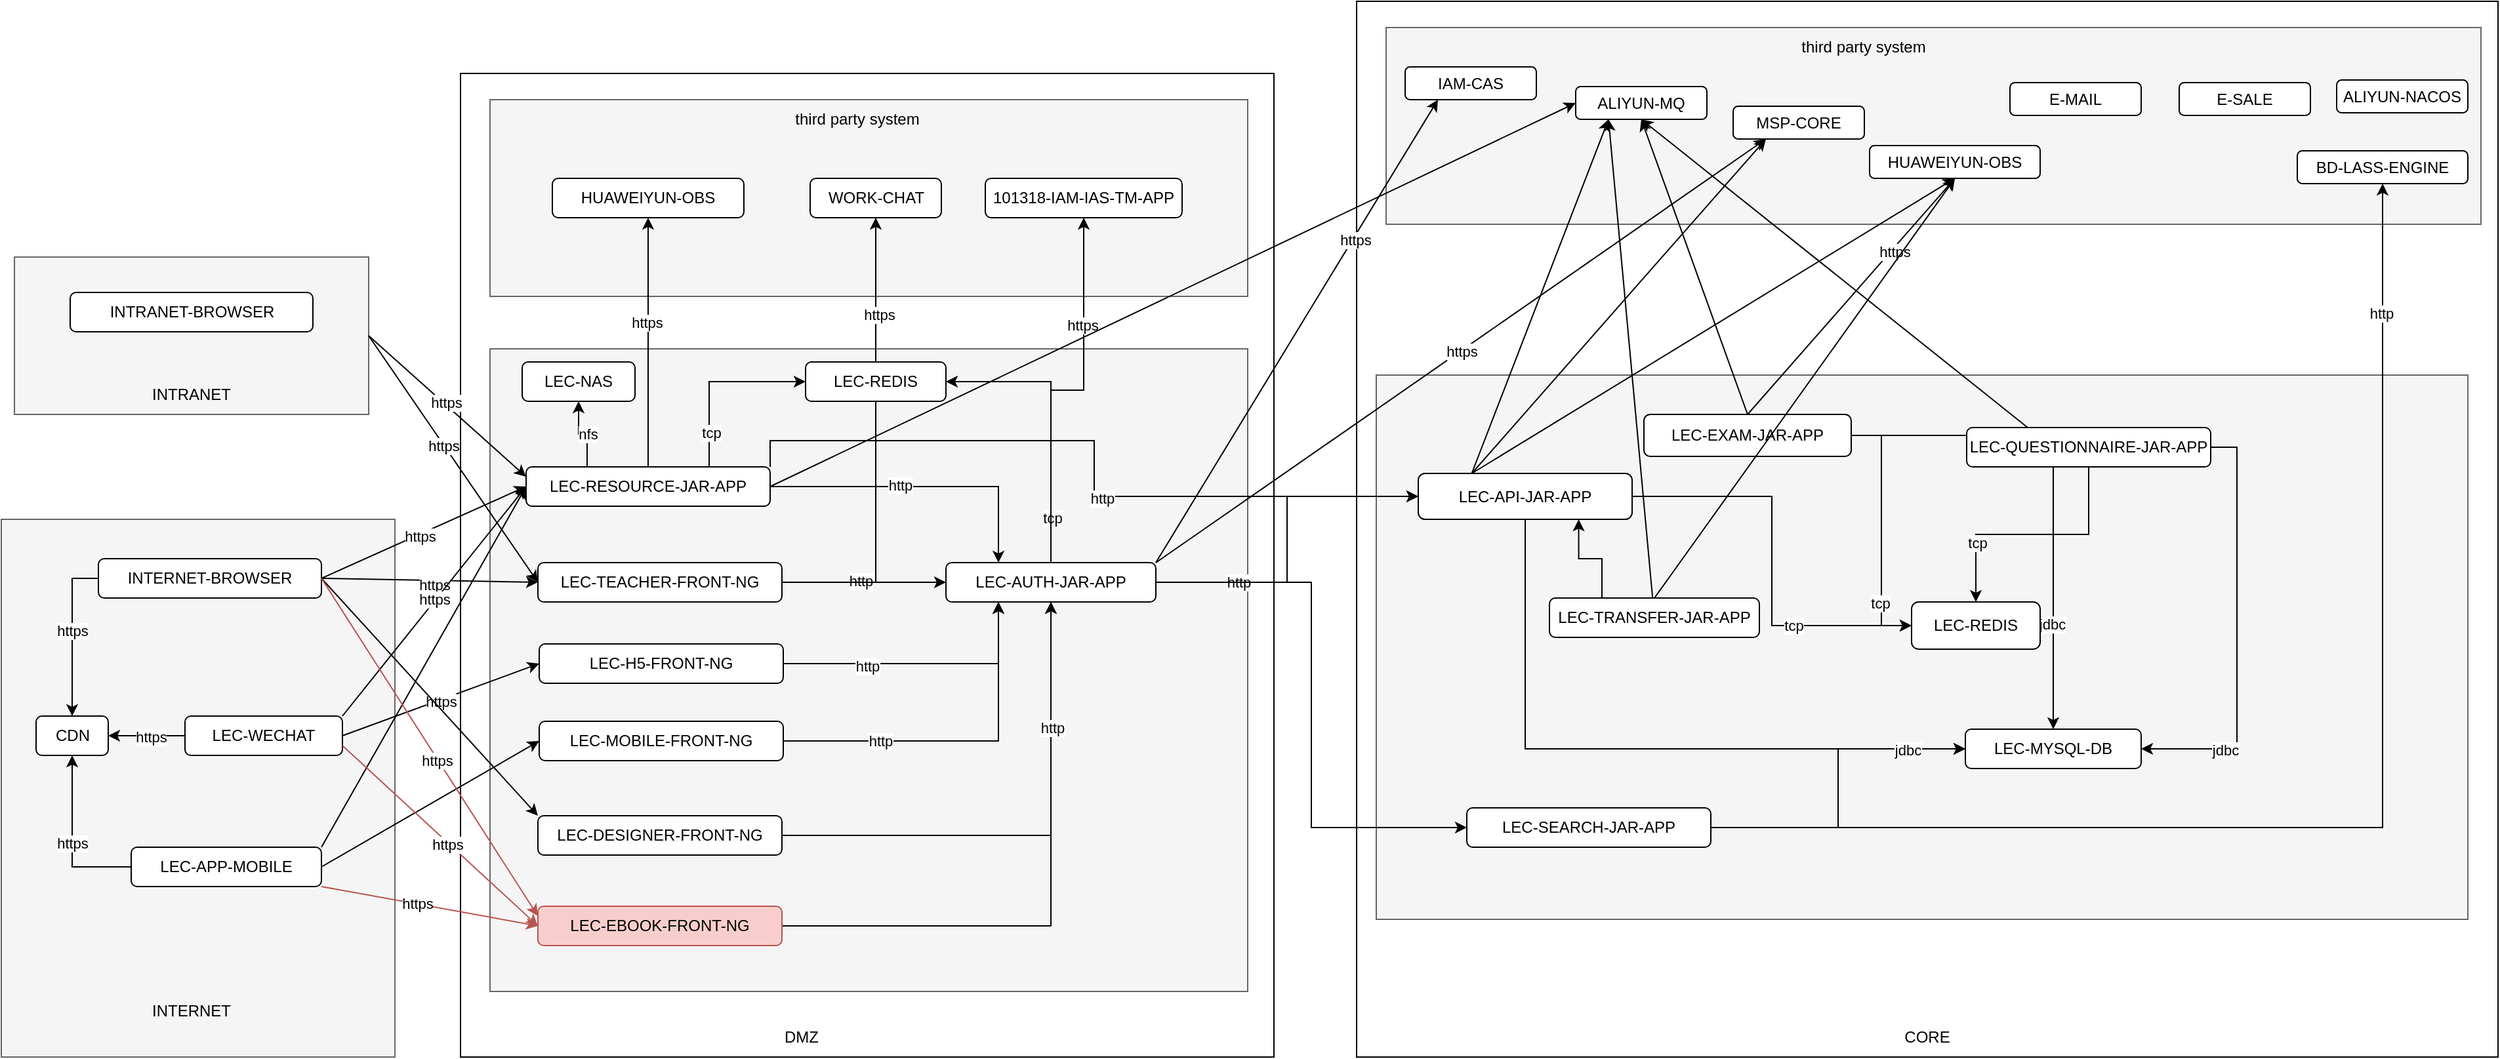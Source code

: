<mxfile version="24.4.9" type="github">
  <diagram id="prtHgNgQTEPvFCAcTncT" name="智学365云架构图">
    <mxGraphModel dx="2021" dy="1861" grid="0" gridSize="10" guides="1" tooltips="1" connect="1" arrows="1" fold="1" page="1" pageScale="1" pageWidth="827" pageHeight="1169" math="0" shadow="0">
      <root>
        <mxCell id="0" />
        <mxCell id="1" parent="0" />
        <mxCell id="grso16V_VAuLWdVkUhK_-35" value="" style="rounded=0;whiteSpace=wrap;html=1;" vertex="1" parent="1">
          <mxGeometry x="923" y="-165" width="870" height="805" as="geometry" />
        </mxCell>
        <mxCell id="grso16V_VAuLWdVkUhK_-8" value="" style="rounded=0;whiteSpace=wrap;html=1;fillColor=#f5f5f5;fontColor=#333333;strokeColor=#666666;" vertex="1" parent="1">
          <mxGeometry x="-100" y="30" width="270" height="120" as="geometry" />
        </mxCell>
        <mxCell id="grso16V_VAuLWdVkUhK_-11" value="" style="rounded=0;whiteSpace=wrap;html=1;fillColor=#f5f5f5;fontColor=#333333;strokeColor=#666666;" vertex="1" parent="1">
          <mxGeometry x="-110" y="230" width="300" height="410" as="geometry" />
        </mxCell>
        <mxCell id="grso16V_VAuLWdVkUhK_-23" value="" style="rounded=0;whiteSpace=wrap;html=1;" vertex="1" parent="1">
          <mxGeometry x="240" y="-110" width="620" height="750" as="geometry" />
        </mxCell>
        <mxCell id="grso16V_VAuLWdVkUhK_-9" value="INTRANET" style="text;html=1;align=center;verticalAlign=middle;whiteSpace=wrap;rounded=0;" vertex="1" parent="1">
          <mxGeometry x="5" y="120" width="60" height="30" as="geometry" />
        </mxCell>
        <mxCell id="grso16V_VAuLWdVkUhK_-12" value="&lt;span style=&quot;text-align: left;&quot;&gt;INTRANET-BROWSER&lt;/span&gt;" style="rounded=1;whiteSpace=wrap;html=1;" vertex="1" parent="1">
          <mxGeometry x="-57.5" y="57" width="185" height="30" as="geometry" />
        </mxCell>
        <mxCell id="grso16V_VAuLWdVkUhK_-19" value="" style="edgeStyle=orthogonalEdgeStyle;rounded=0;orthogonalLoop=1;jettySize=auto;html=1;exitX=0;exitY=0.5;exitDx=0;exitDy=0;" edge="1" parent="1" source="grso16V_VAuLWdVkUhK_-14" target="grso16V_VAuLWdVkUhK_-15">
          <mxGeometry relative="1" as="geometry" />
        </mxCell>
        <mxCell id="grso16V_VAuLWdVkUhK_-21" value="https" style="edgeLabel;html=1;align=center;verticalAlign=middle;resizable=0;points=[];" vertex="1" connectable="0" parent="grso16V_VAuLWdVkUhK_-19">
          <mxGeometry x="-0.05" relative="1" as="geometry">
            <mxPoint as="offset" />
          </mxGeometry>
        </mxCell>
        <mxCell id="grso16V_VAuLWdVkUhK_-14" value="&lt;span style=&quot;text-align: left;&quot;&gt;INTERNET-BROWSER&lt;/span&gt;" style="rounded=1;whiteSpace=wrap;html=1;" vertex="1" parent="1">
          <mxGeometry x="-36" y="260" width="170" height="30" as="geometry" />
        </mxCell>
        <mxCell id="grso16V_VAuLWdVkUhK_-15" value="&lt;div style=&quot;text-align: left;&quot;&gt;&lt;span style=&quot;background-color: initial;&quot;&gt;CDN&lt;/span&gt;&lt;/div&gt;" style="rounded=1;whiteSpace=wrap;html=1;" vertex="1" parent="1">
          <mxGeometry x="-83.5" y="380" width="55" height="30" as="geometry" />
        </mxCell>
        <mxCell id="grso16V_VAuLWdVkUhK_-20" value="" style="edgeStyle=orthogonalEdgeStyle;rounded=0;orthogonalLoop=1;jettySize=auto;html=1;" edge="1" parent="1" source="grso16V_VAuLWdVkUhK_-16" target="grso16V_VAuLWdVkUhK_-15">
          <mxGeometry relative="1" as="geometry" />
        </mxCell>
        <mxCell id="grso16V_VAuLWdVkUhK_-22" value="https" style="edgeLabel;html=1;align=center;verticalAlign=middle;resizable=0;points=[];" vertex="1" connectable="0" parent="grso16V_VAuLWdVkUhK_-20">
          <mxGeometry x="-0.025" relative="1" as="geometry">
            <mxPoint as="offset" />
          </mxGeometry>
        </mxCell>
        <mxCell id="grso16V_VAuLWdVkUhK_-16" value="&lt;div style=&quot;text-align: left;&quot;&gt;&lt;span style=&quot;background-color: initial;&quot;&gt;LEC-APP-MOBILE&lt;/span&gt;&lt;/div&gt;" style="rounded=1;whiteSpace=wrap;html=1;" vertex="1" parent="1">
          <mxGeometry x="-11" y="480" width="145" height="30" as="geometry" />
        </mxCell>
        <mxCell id="grso16V_VAuLWdVkUhK_-17" value="INTERNET" style="text;html=1;align=center;verticalAlign=middle;whiteSpace=wrap;rounded=0;" vertex="1" parent="1">
          <mxGeometry y="590" width="70" height="30" as="geometry" />
        </mxCell>
        <mxCell id="grso16V_VAuLWdVkUhK_-26" value="" style="rounded=0;whiteSpace=wrap;html=1;fillColor=#f5f5f5;fontColor=#333333;strokeColor=#666666;" vertex="1" parent="1">
          <mxGeometry x="262.5" y="100" width="577.5" height="490" as="geometry" />
        </mxCell>
        <mxCell id="grso16V_VAuLWdVkUhK_-25" value="" style="rounded=0;whiteSpace=wrap;html=1;fillColor=#f5f5f5;fontColor=#333333;strokeColor=#666666;" vertex="1" parent="1">
          <mxGeometry x="262.5" y="-90" width="577.5" height="150" as="geometry" />
        </mxCell>
        <mxCell id="grso16V_VAuLWdVkUhK_-82" value="" style="edgeStyle=orthogonalEdgeStyle;rounded=0;orthogonalLoop=1;jettySize=auto;html=1;entryX=0;entryY=0.5;entryDx=0;entryDy=0;" edge="1" parent="1" source="grso16V_VAuLWdVkUhK_-27" target="grso16V_VAuLWdVkUhK_-29">
          <mxGeometry relative="1" as="geometry" />
        </mxCell>
        <mxCell id="grso16V_VAuLWdVkUhK_-83" value="http" style="edgeLabel;html=1;align=center;verticalAlign=middle;resizable=0;points=[];" vertex="1" connectable="0" parent="grso16V_VAuLWdVkUhK_-82">
          <mxGeometry x="-0.05" y="1" relative="1" as="geometry">
            <mxPoint as="offset" />
          </mxGeometry>
        </mxCell>
        <mxCell id="grso16V_VAuLWdVkUhK_-129" style="edgeStyle=orthogonalEdgeStyle;rounded=0;orthogonalLoop=1;jettySize=auto;html=1;entryX=0.5;entryY=1;entryDx=0;entryDy=0;" edge="1" parent="1" source="grso16V_VAuLWdVkUhK_-27" target="grso16V_VAuLWdVkUhK_-128">
          <mxGeometry relative="1" as="geometry" />
        </mxCell>
        <mxCell id="grso16V_VAuLWdVkUhK_-131" value="https" style="edgeLabel;html=1;align=center;verticalAlign=middle;resizable=0;points=[];" vertex="1" connectable="0" parent="grso16V_VAuLWdVkUhK_-129">
          <mxGeometry x="0.582" y="-1" relative="1" as="geometry">
            <mxPoint x="1" y="1" as="offset" />
          </mxGeometry>
        </mxCell>
        <mxCell id="grso16V_VAuLWdVkUhK_-27" value="LEC-TEACHER-FRONT-NG" style="rounded=1;whiteSpace=wrap;html=1;" vertex="1" parent="1">
          <mxGeometry x="299" y="263" width="186" height="30" as="geometry" />
        </mxCell>
        <mxCell id="grso16V_VAuLWdVkUhK_-86" value="" style="edgeStyle=orthogonalEdgeStyle;rounded=0;orthogonalLoop=1;jettySize=auto;html=1;entryX=0.25;entryY=0;entryDx=0;entryDy=0;" edge="1" parent="1" source="grso16V_VAuLWdVkUhK_-28" target="grso16V_VAuLWdVkUhK_-29">
          <mxGeometry relative="1" as="geometry" />
        </mxCell>
        <mxCell id="grso16V_VAuLWdVkUhK_-88" value="http" style="edgeLabel;html=1;align=center;verticalAlign=middle;resizable=0;points=[];" vertex="1" connectable="0" parent="grso16V_VAuLWdVkUhK_-86">
          <mxGeometry x="-0.15" y="1" relative="1" as="geometry">
            <mxPoint as="offset" />
          </mxGeometry>
        </mxCell>
        <mxCell id="grso16V_VAuLWdVkUhK_-103" style="edgeStyle=orthogonalEdgeStyle;rounded=0;orthogonalLoop=1;jettySize=auto;html=1;entryX=0.5;entryY=1;entryDx=0;entryDy=0;exitX=0.25;exitY=0;exitDx=0;exitDy=0;" edge="1" parent="1" source="grso16V_VAuLWdVkUhK_-28" target="grso16V_VAuLWdVkUhK_-31">
          <mxGeometry relative="1" as="geometry" />
        </mxCell>
        <mxCell id="grso16V_VAuLWdVkUhK_-111" value="nfs" style="edgeLabel;html=1;align=center;verticalAlign=middle;resizable=0;points=[];" vertex="1" connectable="0" parent="grso16V_VAuLWdVkUhK_-103">
          <mxGeometry x="-0.089" relative="1" as="geometry">
            <mxPoint x="1" as="offset" />
          </mxGeometry>
        </mxCell>
        <mxCell id="grso16V_VAuLWdVkUhK_-104" style="edgeStyle=orthogonalEdgeStyle;rounded=0;orthogonalLoop=1;jettySize=auto;html=1;entryX=0;entryY=0.5;entryDx=0;entryDy=0;exitX=0.75;exitY=0;exitDx=0;exitDy=0;" edge="1" parent="1" source="grso16V_VAuLWdVkUhK_-28" target="grso16V_VAuLWdVkUhK_-32">
          <mxGeometry relative="1" as="geometry" />
        </mxCell>
        <mxCell id="grso16V_VAuLWdVkUhK_-113" value="tcp" style="edgeLabel;html=1;align=center;verticalAlign=middle;resizable=0;points=[];" vertex="1" connectable="0" parent="grso16V_VAuLWdVkUhK_-104">
          <mxGeometry x="-0.625" relative="1" as="geometry">
            <mxPoint x="1" as="offset" />
          </mxGeometry>
        </mxCell>
        <mxCell id="grso16V_VAuLWdVkUhK_-108" style="edgeStyle=orthogonalEdgeStyle;rounded=0;orthogonalLoop=1;jettySize=auto;html=1;" edge="1" parent="1" source="grso16V_VAuLWdVkUhK_-28" target="grso16V_VAuLWdVkUhK_-96">
          <mxGeometry relative="1" as="geometry" />
        </mxCell>
        <mxCell id="grso16V_VAuLWdVkUhK_-112" value="https" style="edgeLabel;html=1;align=center;verticalAlign=middle;resizable=0;points=[];" vertex="1" connectable="0" parent="grso16V_VAuLWdVkUhK_-108">
          <mxGeometry x="0.158" y="1" relative="1" as="geometry">
            <mxPoint as="offset" />
          </mxGeometry>
        </mxCell>
        <mxCell id="grso16V_VAuLWdVkUhK_-28" value="LEC-RESOURCE-JAR-APP" style="rounded=1;whiteSpace=wrap;html=1;" vertex="1" parent="1">
          <mxGeometry x="290" y="190" width="186" height="30" as="geometry" />
        </mxCell>
        <mxCell id="grso16V_VAuLWdVkUhK_-109" style="edgeStyle=orthogonalEdgeStyle;rounded=0;orthogonalLoop=1;jettySize=auto;html=1;entryX=1;entryY=0.5;entryDx=0;entryDy=0;exitX=0.5;exitY=0;exitDx=0;exitDy=0;" edge="1" parent="1" source="grso16V_VAuLWdVkUhK_-29" target="grso16V_VAuLWdVkUhK_-32">
          <mxGeometry relative="1" as="geometry" />
        </mxCell>
        <mxCell id="grso16V_VAuLWdVkUhK_-110" value="tcp" style="edgeLabel;html=1;align=center;verticalAlign=middle;resizable=0;points=[];" vertex="1" connectable="0" parent="grso16V_VAuLWdVkUhK_-109">
          <mxGeometry x="-0.682" y="-1" relative="1" as="geometry">
            <mxPoint as="offset" />
          </mxGeometry>
        </mxCell>
        <mxCell id="grso16V_VAuLWdVkUhK_-115" style="edgeStyle=orthogonalEdgeStyle;rounded=0;orthogonalLoop=1;jettySize=auto;html=1;entryX=0.5;entryY=1;entryDx=0;entryDy=0;" edge="1" parent="1" source="grso16V_VAuLWdVkUhK_-29" target="grso16V_VAuLWdVkUhK_-33">
          <mxGeometry relative="1" as="geometry" />
        </mxCell>
        <mxCell id="grso16V_VAuLWdVkUhK_-116" value="https" style="edgeLabel;html=1;align=center;verticalAlign=middle;resizable=0;points=[];" vertex="1" connectable="0" parent="grso16V_VAuLWdVkUhK_-115">
          <mxGeometry x="0.434" y="1" relative="1" as="geometry">
            <mxPoint as="offset" />
          </mxGeometry>
        </mxCell>
        <mxCell id="grso16V_VAuLWdVkUhK_-29" value="LEC-AUTH-JAR-APP" style="rounded=1;whiteSpace=wrap;html=1;" vertex="1" parent="1">
          <mxGeometry x="610" y="263" width="160" height="30" as="geometry" />
        </mxCell>
        <mxCell id="grso16V_VAuLWdVkUhK_-85" value="" style="edgeStyle=orthogonalEdgeStyle;rounded=0;orthogonalLoop=1;jettySize=auto;html=1;entryX=0.25;entryY=1;entryDx=0;entryDy=0;" edge="1" parent="1" source="grso16V_VAuLWdVkUhK_-30" target="grso16V_VAuLWdVkUhK_-29">
          <mxGeometry relative="1" as="geometry" />
        </mxCell>
        <mxCell id="grso16V_VAuLWdVkUhK_-89" value="http" style="edgeLabel;html=1;align=center;verticalAlign=middle;resizable=0;points=[];" vertex="1" connectable="0" parent="grso16V_VAuLWdVkUhK_-85">
          <mxGeometry x="-0.455" relative="1" as="geometry">
            <mxPoint as="offset" />
          </mxGeometry>
        </mxCell>
        <mxCell id="grso16V_VAuLWdVkUhK_-30" value="LEC-MOBILE-FRONT-NG" style="rounded=1;whiteSpace=wrap;html=1;" vertex="1" parent="1">
          <mxGeometry x="300" y="384" width="186" height="30" as="geometry" />
        </mxCell>
        <mxCell id="grso16V_VAuLWdVkUhK_-31" value="LEC-NAS" style="rounded=1;whiteSpace=wrap;html=1;" vertex="1" parent="1">
          <mxGeometry x="287" y="110" width="86" height="30" as="geometry" />
        </mxCell>
        <mxCell id="grso16V_VAuLWdVkUhK_-32" value="LEC-&lt;span style=&quot;background-color: initial;&quot;&gt;REDIS&lt;/span&gt;" style="rounded=1;whiteSpace=wrap;html=1;" vertex="1" parent="1">
          <mxGeometry x="503" y="110" width="107" height="30" as="geometry" />
        </mxCell>
        <mxCell id="grso16V_VAuLWdVkUhK_-37" value="" style="rounded=0;whiteSpace=wrap;html=1;fillColor=#f5f5f5;fontColor=#333333;strokeColor=#666666;" vertex="1" parent="1">
          <mxGeometry x="938" y="120" width="832" height="415" as="geometry" />
        </mxCell>
        <mxCell id="grso16V_VAuLWdVkUhK_-36" value="" style="rounded=0;whiteSpace=wrap;html=1;fillColor=#f5f5f5;fontColor=#333333;strokeColor=#666666;" vertex="1" parent="1">
          <mxGeometry x="945.5" y="-145" width="834.5" height="150" as="geometry" />
        </mxCell>
        <mxCell id="grso16V_VAuLWdVkUhK_-33" value="101318-IAM-IAS-TM-APP" style="rounded=1;whiteSpace=wrap;html=1;" vertex="1" parent="1">
          <mxGeometry x="640" y="-30" width="150" height="30" as="geometry" />
        </mxCell>
        <mxCell id="grso16V_VAuLWdVkUhK_-138" value="" style="edgeStyle=orthogonalEdgeStyle;rounded=0;orthogonalLoop=1;jettySize=auto;html=1;entryX=0.5;entryY=0;entryDx=0;entryDy=0;" edge="1" parent="1" source="grso16V_VAuLWdVkUhK_-40" target="grso16V_VAuLWdVkUhK_-41">
          <mxGeometry relative="1" as="geometry" />
        </mxCell>
        <mxCell id="grso16V_VAuLWdVkUhK_-156" value="jdbc" style="edgeLabel;html=1;align=center;verticalAlign=middle;resizable=0;points=[];" vertex="1" connectable="0" parent="grso16V_VAuLWdVkUhK_-138">
          <mxGeometry x="0.572" y="-1" relative="1" as="geometry">
            <mxPoint y="1" as="offset" />
          </mxGeometry>
        </mxCell>
        <mxCell id="grso16V_VAuLWdVkUhK_-146" value="" style="edgeStyle=orthogonalEdgeStyle;rounded=0;orthogonalLoop=1;jettySize=auto;html=1;entryX=0;entryY=0.5;entryDx=0;entryDy=0;" edge="1" parent="1" source="grso16V_VAuLWdVkUhK_-40" target="grso16V_VAuLWdVkUhK_-43">
          <mxGeometry relative="1" as="geometry" />
        </mxCell>
        <mxCell id="grso16V_VAuLWdVkUhK_-160" value="tcp" style="edgeLabel;html=1;align=center;verticalAlign=middle;resizable=0;points=[];" vertex="1" connectable="0" parent="grso16V_VAuLWdVkUhK_-146">
          <mxGeometry x="0.577" y="-1" relative="1" as="geometry">
            <mxPoint as="offset" />
          </mxGeometry>
        </mxCell>
        <mxCell id="grso16V_VAuLWdVkUhK_-40" value="LEC-EXAM-JAR-APP" style="rounded=1;whiteSpace=wrap;html=1;" vertex="1" parent="1">
          <mxGeometry x="1142" y="150" width="158" height="32" as="geometry" />
        </mxCell>
        <mxCell id="grso16V_VAuLWdVkUhK_-41" value="LEC-MYSQL-DB" style="rounded=1;whiteSpace=wrap;html=1;" vertex="1" parent="1">
          <mxGeometry x="1387" y="390" width="134" height="30" as="geometry" />
        </mxCell>
        <mxCell id="grso16V_VAuLWdVkUhK_-43" value="LEC-REDIS" style="rounded=1;whiteSpace=wrap;html=1;" vertex="1" parent="1">
          <mxGeometry x="1346" y="293" width="98" height="36" as="geometry" />
        </mxCell>
        <mxCell id="grso16V_VAuLWdVkUhK_-44" value="ALIYUN-MQ" style="rounded=1;whiteSpace=wrap;html=1;" vertex="1" parent="1">
          <mxGeometry x="1090" y="-100" width="100" height="25" as="geometry" />
        </mxCell>
        <mxCell id="grso16V_VAuLWdVkUhK_-149" style="edgeStyle=orthogonalEdgeStyle;rounded=0;orthogonalLoop=1;jettySize=auto;html=1;entryX=0.5;entryY=0;entryDx=0;entryDy=0;" edge="1" parent="1" source="grso16V_VAuLWdVkUhK_-46" target="grso16V_VAuLWdVkUhK_-43">
          <mxGeometry relative="1" as="geometry" />
        </mxCell>
        <mxCell id="grso16V_VAuLWdVkUhK_-161" value="tcp" style="edgeLabel;html=1;align=center;verticalAlign=middle;resizable=0;points=[];" vertex="1" connectable="0" parent="grso16V_VAuLWdVkUhK_-149">
          <mxGeometry x="0.519" y="1" relative="1" as="geometry">
            <mxPoint as="offset" />
          </mxGeometry>
        </mxCell>
        <mxCell id="grso16V_VAuLWdVkUhK_-46" value="LEC-QUESTIONNAIRE-JAR-APP" style="rounded=1;whiteSpace=wrap;html=1;" vertex="1" parent="1">
          <mxGeometry x="1388" y="160" width="186" height="30" as="geometry" />
        </mxCell>
        <mxCell id="grso16V_VAuLWdVkUhK_-87" value="" style="edgeStyle=orthogonalEdgeStyle;rounded=0;orthogonalLoop=1;jettySize=auto;html=1;entryX=0.5;entryY=1;entryDx=0;entryDy=0;" edge="1" parent="1" source="grso16V_VAuLWdVkUhK_-47" target="grso16V_VAuLWdVkUhK_-29">
          <mxGeometry relative="1" as="geometry" />
        </mxCell>
        <mxCell id="grso16V_VAuLWdVkUhK_-47" value="LEC-DESIGNER-FRONT-NG" style="rounded=1;whiteSpace=wrap;html=1;" vertex="1" parent="1">
          <mxGeometry x="299" y="456" width="186" height="30" as="geometry" />
        </mxCell>
        <mxCell id="grso16V_VAuLWdVkUhK_-94" style="edgeStyle=orthogonalEdgeStyle;rounded=0;orthogonalLoop=1;jettySize=auto;html=1;entryX=0.5;entryY=1;entryDx=0;entryDy=0;" edge="1" parent="1" source="grso16V_VAuLWdVkUhK_-48" target="grso16V_VAuLWdVkUhK_-29">
          <mxGeometry relative="1" as="geometry" />
        </mxCell>
        <mxCell id="grso16V_VAuLWdVkUhK_-117" value="http" style="edgeLabel;html=1;align=center;verticalAlign=middle;resizable=0;points=[];" vertex="1" connectable="0" parent="grso16V_VAuLWdVkUhK_-94">
          <mxGeometry x="0.575" y="-1" relative="1" as="geometry">
            <mxPoint as="offset" />
          </mxGeometry>
        </mxCell>
        <mxCell id="grso16V_VAuLWdVkUhK_-48" value="LEC-EBOOK-FRONT-NG" style="rounded=1;whiteSpace=wrap;html=1;fillColor=#f8cecc;strokeColor=#b85450;" vertex="1" parent="1">
          <mxGeometry x="299" y="525" width="186" height="30" as="geometry" />
        </mxCell>
        <mxCell id="grso16V_VAuLWdVkUhK_-92" style="edgeStyle=orthogonalEdgeStyle;rounded=0;orthogonalLoop=1;jettySize=auto;html=1;entryX=0.25;entryY=1;entryDx=0;entryDy=0;" edge="1" parent="1" source="grso16V_VAuLWdVkUhK_-49" target="grso16V_VAuLWdVkUhK_-29">
          <mxGeometry relative="1" as="geometry">
            <mxPoint x="550" y="270" as="targetPoint" />
          </mxGeometry>
        </mxCell>
        <mxCell id="grso16V_VAuLWdVkUhK_-93" value="http" style="edgeLabel;html=1;align=center;verticalAlign=middle;resizable=0;points=[];" vertex="1" connectable="0" parent="grso16V_VAuLWdVkUhK_-92">
          <mxGeometry x="-0.4" y="-2" relative="1" as="geometry">
            <mxPoint as="offset" />
          </mxGeometry>
        </mxCell>
        <mxCell id="grso16V_VAuLWdVkUhK_-49" value="LEC-H5-FRONT-NG" style="rounded=1;whiteSpace=wrap;html=1;" vertex="1" parent="1">
          <mxGeometry x="300" y="325" width="186" height="30" as="geometry" />
        </mxCell>
        <mxCell id="grso16V_VAuLWdVkUhK_-50" value="IAM-CAS" style="rounded=1;whiteSpace=wrap;html=1;" vertex="1" parent="1">
          <mxGeometry x="960" y="-115" width="100" height="25" as="geometry" />
        </mxCell>
        <mxCell id="grso16V_VAuLWdVkUhK_-52" value="MSP-CORE" style="rounded=1;whiteSpace=wrap;html=1;" vertex="1" parent="1">
          <mxGeometry x="1210" y="-85" width="100" height="25" as="geometry" />
        </mxCell>
        <mxCell id="grso16V_VAuLWdVkUhK_-56" value="" style="edgeStyle=orthogonalEdgeStyle;rounded=0;orthogonalLoop=1;jettySize=auto;html=1;" edge="1" parent="1" source="grso16V_VAuLWdVkUhK_-54" target="grso16V_VAuLWdVkUhK_-15">
          <mxGeometry relative="1" as="geometry" />
        </mxCell>
        <mxCell id="grso16V_VAuLWdVkUhK_-57" value="https" style="edgeLabel;html=1;align=center;verticalAlign=middle;resizable=0;points=[];" vertex="1" connectable="0" parent="grso16V_VAuLWdVkUhK_-56">
          <mxGeometry x="-0.086" y="1" relative="1" as="geometry">
            <mxPoint as="offset" />
          </mxGeometry>
        </mxCell>
        <mxCell id="grso16V_VAuLWdVkUhK_-54" value="&lt;div style=&quot;text-align: left;&quot;&gt;&lt;span style=&quot;background-color: initial;&quot;&gt;LEC-WECHAT&lt;/span&gt;&lt;/div&gt;" style="rounded=1;whiteSpace=wrap;html=1;" vertex="1" parent="1">
          <mxGeometry x="30" y="380" width="120" height="30" as="geometry" />
        </mxCell>
        <mxCell id="grso16V_VAuLWdVkUhK_-58" value="DMZ" style="text;html=1;align=center;verticalAlign=middle;whiteSpace=wrap;rounded=0;" vertex="1" parent="1">
          <mxGeometry x="470" y="610" width="60" height="30" as="geometry" />
        </mxCell>
        <mxCell id="grso16V_VAuLWdVkUhK_-59" value="CORE" style="text;html=1;align=center;verticalAlign=middle;whiteSpace=wrap;rounded=0;" vertex="1" parent="1">
          <mxGeometry x="1328" y="610" width="60" height="30" as="geometry" />
        </mxCell>
        <mxCell id="grso16V_VAuLWdVkUhK_-63" value="" style="endArrow=classic;html=1;rounded=0;exitX=1;exitY=0.5;exitDx=0;exitDy=0;entryX=0;entryY=0.5;entryDx=0;entryDy=0;" edge="1" parent="1" source="grso16V_VAuLWdVkUhK_-14" target="grso16V_VAuLWdVkUhK_-27">
          <mxGeometry width="50" height="50" relative="1" as="geometry">
            <mxPoint x="140" y="270" as="sourcePoint" />
            <mxPoint x="190" y="220" as="targetPoint" />
          </mxGeometry>
        </mxCell>
        <mxCell id="grso16V_VAuLWdVkUhK_-65" value="https" style="edgeLabel;html=1;align=center;verticalAlign=middle;resizable=0;points=[];" vertex="1" connectable="0" parent="grso16V_VAuLWdVkUhK_-63">
          <mxGeometry x="0.028" y="-3" relative="1" as="geometry">
            <mxPoint x="1" as="offset" />
          </mxGeometry>
        </mxCell>
        <mxCell id="grso16V_VAuLWdVkUhK_-66" value="" style="endArrow=classic;html=1;rounded=0;entryX=0;entryY=0.5;entryDx=0;entryDy=0;exitX=1;exitY=0.5;exitDx=0;exitDy=0;" edge="1" parent="1" source="grso16V_VAuLWdVkUhK_-14" target="grso16V_VAuLWdVkUhK_-28">
          <mxGeometry width="50" height="50" relative="1" as="geometry">
            <mxPoint x="130" y="290" as="sourcePoint" />
            <mxPoint x="180" y="240" as="targetPoint" />
          </mxGeometry>
        </mxCell>
        <mxCell id="grso16V_VAuLWdVkUhK_-67" value="https" style="edgeLabel;html=1;align=center;verticalAlign=middle;resizable=0;points=[];" vertex="1" connectable="0" parent="grso16V_VAuLWdVkUhK_-66">
          <mxGeometry x="-0.04" y="-1" relative="1" as="geometry">
            <mxPoint as="offset" />
          </mxGeometry>
        </mxCell>
        <mxCell id="grso16V_VAuLWdVkUhK_-68" value="" style="endArrow=classic;html=1;rounded=0;entryX=0;entryY=0.5;entryDx=0;entryDy=0;exitX=1;exitY=0;exitDx=0;exitDy=0;" edge="1" parent="1" source="grso16V_VAuLWdVkUhK_-16" target="grso16V_VAuLWdVkUhK_-28">
          <mxGeometry width="50" height="50" relative="1" as="geometry">
            <mxPoint x="130" y="490" as="sourcePoint" />
            <mxPoint x="180" y="440" as="targetPoint" />
          </mxGeometry>
        </mxCell>
        <mxCell id="grso16V_VAuLWdVkUhK_-69" value="" style="endArrow=classic;html=1;rounded=0;entryX=0;entryY=0.5;entryDx=0;entryDy=0;exitX=1;exitY=0.5;exitDx=0;exitDy=0;" edge="1" parent="1" source="grso16V_VAuLWdVkUhK_-16" target="grso16V_VAuLWdVkUhK_-30">
          <mxGeometry width="50" height="50" relative="1" as="geometry">
            <mxPoint x="140" y="500" as="sourcePoint" />
            <mxPoint x="190" y="460" as="targetPoint" />
          </mxGeometry>
        </mxCell>
        <mxCell id="grso16V_VAuLWdVkUhK_-70" value="" style="endArrow=classic;html=1;rounded=0;exitX=1;exitY=0;exitDx=0;exitDy=0;entryX=0;entryY=0.5;entryDx=0;entryDy=0;" edge="1" parent="1" source="grso16V_VAuLWdVkUhK_-54" target="grso16V_VAuLWdVkUhK_-28">
          <mxGeometry width="50" height="50" relative="1" as="geometry">
            <mxPoint x="150" y="390" as="sourcePoint" />
            <mxPoint x="280" y="280" as="targetPoint" />
          </mxGeometry>
        </mxCell>
        <mxCell id="grso16V_VAuLWdVkUhK_-77" value="https" style="edgeLabel;html=1;align=center;verticalAlign=middle;resizable=0;points=[];" vertex="1" connectable="0" parent="grso16V_VAuLWdVkUhK_-70">
          <mxGeometry x="0.007" y="1" relative="1" as="geometry">
            <mxPoint as="offset" />
          </mxGeometry>
        </mxCell>
        <mxCell id="grso16V_VAuLWdVkUhK_-71" value="" style="endArrow=classic;html=1;rounded=0;entryX=0;entryY=0.5;entryDx=0;entryDy=0;exitX=1;exitY=0.5;exitDx=0;exitDy=0;" edge="1" parent="1" source="grso16V_VAuLWdVkUhK_-54" target="grso16V_VAuLWdVkUhK_-49">
          <mxGeometry width="50" height="50" relative="1" as="geometry">
            <mxPoint x="140" y="410" as="sourcePoint" />
            <mxPoint x="190" y="360" as="targetPoint" />
          </mxGeometry>
        </mxCell>
        <mxCell id="grso16V_VAuLWdVkUhK_-81" value="https" style="edgeLabel;html=1;align=center;verticalAlign=middle;resizable=0;points=[];" vertex="1" connectable="0" parent="grso16V_VAuLWdVkUhK_-71">
          <mxGeometry x="-0.022" y="-1" relative="1" as="geometry">
            <mxPoint x="1" as="offset" />
          </mxGeometry>
        </mxCell>
        <mxCell id="grso16V_VAuLWdVkUhK_-72" value="" style="endArrow=classic;html=1;rounded=0;entryX=0;entryY=0;entryDx=0;entryDy=0;exitX=1;exitY=0.5;exitDx=0;exitDy=0;" edge="1" parent="1" source="grso16V_VAuLWdVkUhK_-14" target="grso16V_VAuLWdVkUhK_-47">
          <mxGeometry width="50" height="50" relative="1" as="geometry">
            <mxPoint x="100" y="350" as="sourcePoint" />
            <mxPoint x="150" y="300" as="targetPoint" />
          </mxGeometry>
        </mxCell>
        <mxCell id="grso16V_VAuLWdVkUhK_-73" value="" style="endArrow=classic;html=1;rounded=0;exitX=1;exitY=0.5;exitDx=0;exitDy=0;entryX=0;entryY=0.25;entryDx=0;entryDy=0;fillColor=#f8cecc;strokeColor=#b85450;" edge="1" parent="1" source="grso16V_VAuLWdVkUhK_-14" target="grso16V_VAuLWdVkUhK_-48">
          <mxGeometry width="50" height="50" relative="1" as="geometry">
            <mxPoint x="60" y="370" as="sourcePoint" />
            <mxPoint x="310" y="540" as="targetPoint" />
          </mxGeometry>
        </mxCell>
        <mxCell id="grso16V_VAuLWdVkUhK_-78" value="https" style="edgeLabel;html=1;align=center;verticalAlign=middle;resizable=0;points=[];" vertex="1" connectable="0" parent="grso16V_VAuLWdVkUhK_-73">
          <mxGeometry x="0.073" y="-1" relative="1" as="geometry">
            <mxPoint as="offset" />
          </mxGeometry>
        </mxCell>
        <mxCell id="grso16V_VAuLWdVkUhK_-74" value="" style="endArrow=classic;html=1;rounded=0;exitX=1;exitY=0.75;exitDx=0;exitDy=0;entryX=0;entryY=0.5;entryDx=0;entryDy=0;fillColor=#f8cecc;strokeColor=#b85450;" edge="1" parent="1" source="grso16V_VAuLWdVkUhK_-54" target="grso16V_VAuLWdVkUhK_-48">
          <mxGeometry width="50" height="50" relative="1" as="geometry">
            <mxPoint x="240" y="580" as="sourcePoint" />
            <mxPoint x="290" y="530" as="targetPoint" />
          </mxGeometry>
        </mxCell>
        <mxCell id="grso16V_VAuLWdVkUhK_-80" value="https" style="edgeLabel;html=1;align=center;verticalAlign=middle;resizable=0;points=[];" vertex="1" connectable="0" parent="grso16V_VAuLWdVkUhK_-74">
          <mxGeometry x="0.08" y="-1" relative="1" as="geometry">
            <mxPoint as="offset" />
          </mxGeometry>
        </mxCell>
        <mxCell id="grso16V_VAuLWdVkUhK_-75" value="" style="endArrow=classic;html=1;rounded=0;exitX=1;exitY=1;exitDx=0;exitDy=0;entryX=0;entryY=0.5;entryDx=0;entryDy=0;fillColor=#f8cecc;strokeColor=#b85450;" edge="1" parent="1" source="grso16V_VAuLWdVkUhK_-16" target="grso16V_VAuLWdVkUhK_-48">
          <mxGeometry width="50" height="50" relative="1" as="geometry">
            <mxPoint x="240" y="590" as="sourcePoint" />
            <mxPoint x="290" y="540" as="targetPoint" />
          </mxGeometry>
        </mxCell>
        <mxCell id="grso16V_VAuLWdVkUhK_-76" value="https" style="edgeLabel;html=1;align=center;verticalAlign=middle;resizable=0;points=[];" vertex="1" connectable="0" parent="grso16V_VAuLWdVkUhK_-75">
          <mxGeometry x="-0.116" relative="1" as="geometry">
            <mxPoint as="offset" />
          </mxGeometry>
        </mxCell>
        <mxCell id="grso16V_VAuLWdVkUhK_-96" value="HUAWEIYUN-OBS" style="rounded=1;whiteSpace=wrap;html=1;" vertex="1" parent="1">
          <mxGeometry x="310" y="-30" width="146" height="30" as="geometry" />
        </mxCell>
        <mxCell id="grso16V_VAuLWdVkUhK_-98" style="edgeStyle=orthogonalEdgeStyle;rounded=0;orthogonalLoop=1;jettySize=auto;html=1;entryX=0;entryY=0.5;entryDx=0;entryDy=0;" edge="1" parent="1" source="grso16V_VAuLWdVkUhK_-29" target="grso16V_VAuLWdVkUhK_-38">
          <mxGeometry relative="1" as="geometry" />
        </mxCell>
        <mxCell id="grso16V_VAuLWdVkUhK_-101" value="http" style="edgeLabel;html=1;align=center;verticalAlign=middle;resizable=0;points=[];" vertex="1" connectable="0" parent="grso16V_VAuLWdVkUhK_-98">
          <mxGeometry x="-0.531" relative="1" as="geometry">
            <mxPoint as="offset" />
          </mxGeometry>
        </mxCell>
        <mxCell id="grso16V_VAuLWdVkUhK_-99" style="edgeStyle=orthogonalEdgeStyle;rounded=0;orthogonalLoop=1;jettySize=auto;html=1;exitX=1;exitY=0;exitDx=0;exitDy=0;entryX=0;entryY=0.5;entryDx=0;entryDy=0;" edge="1" parent="1" source="grso16V_VAuLWdVkUhK_-28" target="grso16V_VAuLWdVkUhK_-38">
          <mxGeometry relative="1" as="geometry" />
        </mxCell>
        <mxCell id="grso16V_VAuLWdVkUhK_-100" value="http" style="edgeLabel;html=1;align=center;verticalAlign=middle;resizable=0;points=[];" vertex="1" connectable="0" parent="grso16V_VAuLWdVkUhK_-99">
          <mxGeometry x="0.132" y="-1" relative="1" as="geometry">
            <mxPoint as="offset" />
          </mxGeometry>
        </mxCell>
        <mxCell id="grso16V_VAuLWdVkUhK_-137" style="edgeStyle=orthogonalEdgeStyle;rounded=0;orthogonalLoop=1;jettySize=auto;html=1;entryX=0;entryY=0.5;entryDx=0;entryDy=0;exitX=0.5;exitY=1;exitDx=0;exitDy=0;" edge="1" parent="1" source="grso16V_VAuLWdVkUhK_-38" target="grso16V_VAuLWdVkUhK_-41">
          <mxGeometry relative="1" as="geometry" />
        </mxCell>
        <mxCell id="grso16V_VAuLWdVkUhK_-139" style="edgeStyle=orthogonalEdgeStyle;rounded=0;orthogonalLoop=1;jettySize=auto;html=1;entryX=0;entryY=0.5;entryDx=0;entryDy=0;" edge="1" parent="1" source="grso16V_VAuLWdVkUhK_-38" target="grso16V_VAuLWdVkUhK_-43">
          <mxGeometry relative="1" as="geometry" />
        </mxCell>
        <mxCell id="grso16V_VAuLWdVkUhK_-158" value="tcp" style="edgeLabel;html=1;align=center;verticalAlign=middle;resizable=0;points=[];" vertex="1" connectable="0" parent="grso16V_VAuLWdVkUhK_-139">
          <mxGeometry x="0.415" relative="1" as="geometry">
            <mxPoint x="1" as="offset" />
          </mxGeometry>
        </mxCell>
        <mxCell id="grso16V_VAuLWdVkUhK_-38" value="LEC-API-JAR-APP" style="rounded=1;whiteSpace=wrap;html=1;" vertex="1" parent="1">
          <mxGeometry x="970" y="195" width="163" height="35" as="geometry" />
        </mxCell>
        <mxCell id="grso16V_VAuLWdVkUhK_-134" style="edgeStyle=orthogonalEdgeStyle;rounded=0;orthogonalLoop=1;jettySize=auto;html=1;entryX=0;entryY=0.5;entryDx=0;entryDy=0;" edge="1" parent="1" source="grso16V_VAuLWdVkUhK_-39" target="grso16V_VAuLWdVkUhK_-41">
          <mxGeometry relative="1" as="geometry" />
        </mxCell>
        <mxCell id="grso16V_VAuLWdVkUhK_-159" value="jdbc" style="edgeLabel;html=1;align=center;verticalAlign=middle;resizable=0;points=[];" vertex="1" connectable="0" parent="grso16V_VAuLWdVkUhK_-134">
          <mxGeometry x="0.649" y="-1" relative="1" as="geometry">
            <mxPoint as="offset" />
          </mxGeometry>
        </mxCell>
        <mxCell id="grso16V_VAuLWdVkUhK_-163" style="edgeStyle=orthogonalEdgeStyle;rounded=0;orthogonalLoop=1;jettySize=auto;html=1;entryX=0.5;entryY=1;entryDx=0;entryDy=0;" edge="1" parent="1" source="grso16V_VAuLWdVkUhK_-39" target="grso16V_VAuLWdVkUhK_-162">
          <mxGeometry relative="1" as="geometry" />
        </mxCell>
        <mxCell id="grso16V_VAuLWdVkUhK_-164" value="http" style="edgeLabel;html=1;align=center;verticalAlign=middle;resizable=0;points=[];" vertex="1" connectable="0" parent="grso16V_VAuLWdVkUhK_-163">
          <mxGeometry x="0.803" y="1" relative="1" as="geometry">
            <mxPoint as="offset" />
          </mxGeometry>
        </mxCell>
        <mxCell id="grso16V_VAuLWdVkUhK_-39" value="LEC-SEARCH-JAR-APP" style="rounded=1;whiteSpace=wrap;html=1;" vertex="1" parent="1">
          <mxGeometry x="1007" y="450" width="186" height="30" as="geometry" />
        </mxCell>
        <mxCell id="grso16V_VAuLWdVkUhK_-102" style="edgeStyle=orthogonalEdgeStyle;rounded=0;orthogonalLoop=1;jettySize=auto;html=1;entryX=0;entryY=0.5;entryDx=0;entryDy=0;" edge="1" parent="1" source="grso16V_VAuLWdVkUhK_-29" target="grso16V_VAuLWdVkUhK_-39">
          <mxGeometry relative="1" as="geometry" />
        </mxCell>
        <mxCell id="grso16V_VAuLWdVkUhK_-114" value="third party system" style="text;html=1;align=center;verticalAlign=middle;whiteSpace=wrap;rounded=0;" vertex="1" parent="1">
          <mxGeometry x="486" y="-90" width="113" height="30" as="geometry" />
        </mxCell>
        <mxCell id="grso16V_VAuLWdVkUhK_-119" value="" style="endArrow=classic;html=1;rounded=0;entryX=0.25;entryY=1;entryDx=0;entryDy=0;exitX=1;exitY=0;exitDx=0;exitDy=0;" edge="1" parent="1" source="grso16V_VAuLWdVkUhK_-29" target="grso16V_VAuLWdVkUhK_-52">
          <mxGeometry width="50" height="50" relative="1" as="geometry">
            <mxPoint x="770" y="263" as="sourcePoint" />
            <mxPoint x="820" y="213" as="targetPoint" />
          </mxGeometry>
        </mxCell>
        <mxCell id="grso16V_VAuLWdVkUhK_-120" value="https" style="edgeLabel;html=1;align=center;verticalAlign=middle;resizable=0;points=[];" vertex="1" connectable="0" parent="grso16V_VAuLWdVkUhK_-119">
          <mxGeometry x="-0.001" relative="1" as="geometry">
            <mxPoint as="offset" />
          </mxGeometry>
        </mxCell>
        <mxCell id="grso16V_VAuLWdVkUhK_-121" value="" style="endArrow=classic;html=1;rounded=0;entryX=0.25;entryY=1;entryDx=0;entryDy=0;exitX=1;exitY=0;exitDx=0;exitDy=0;" edge="1" parent="1" source="grso16V_VAuLWdVkUhK_-29" target="grso16V_VAuLWdVkUhK_-50">
          <mxGeometry width="50" height="50" relative="1" as="geometry">
            <mxPoint x="770" y="270" as="sourcePoint" />
            <mxPoint x="820" y="220" as="targetPoint" />
          </mxGeometry>
        </mxCell>
        <mxCell id="grso16V_VAuLWdVkUhK_-123" value="https" style="edgeLabel;html=1;align=center;verticalAlign=middle;resizable=0;points=[];" vertex="1" connectable="0" parent="grso16V_VAuLWdVkUhK_-121">
          <mxGeometry x="0.402" y="-1" relative="1" as="geometry">
            <mxPoint as="offset" />
          </mxGeometry>
        </mxCell>
        <mxCell id="grso16V_VAuLWdVkUhK_-124" value="" style="endArrow=classic;html=1;rounded=0;entryX=0;entryY=0.5;entryDx=0;entryDy=0;exitX=1;exitY=0.5;exitDx=0;exitDy=0;" edge="1" parent="1" source="grso16V_VAuLWdVkUhK_-28" target="grso16V_VAuLWdVkUhK_-44">
          <mxGeometry width="50" height="50" relative="1" as="geometry">
            <mxPoint x="450" y="190" as="sourcePoint" />
            <mxPoint x="500" y="140" as="targetPoint" />
          </mxGeometry>
        </mxCell>
        <mxCell id="grso16V_VAuLWdVkUhK_-125" value="third party system" style="text;html=1;align=center;verticalAlign=middle;whiteSpace=wrap;rounded=0;" vertex="1" parent="1">
          <mxGeometry x="1253" y="-145" width="113" height="30" as="geometry" />
        </mxCell>
        <mxCell id="grso16V_VAuLWdVkUhK_-126" value="ALIYUN-NACOS" style="rounded=1;whiteSpace=wrap;html=1;" vertex="1" parent="1">
          <mxGeometry x="1670" y="-105" width="100" height="25" as="geometry" />
        </mxCell>
        <mxCell id="grso16V_VAuLWdVkUhK_-127" value="E-MAIL" style="rounded=1;whiteSpace=wrap;html=1;" vertex="1" parent="1">
          <mxGeometry x="1421" y="-103" width="100" height="25" as="geometry" />
        </mxCell>
        <mxCell id="grso16V_VAuLWdVkUhK_-128" value="WORK-CHAT" style="rounded=1;whiteSpace=wrap;html=1;" vertex="1" parent="1">
          <mxGeometry x="506.5" y="-30" width="100" height="30" as="geometry" />
        </mxCell>
        <mxCell id="grso16V_VAuLWdVkUhK_-136" style="edgeStyle=orthogonalEdgeStyle;rounded=0;orthogonalLoop=1;jettySize=auto;html=1;entryX=1;entryY=0.5;entryDx=0;entryDy=0;exitX=1;exitY=0.5;exitDx=0;exitDy=0;" edge="1" parent="1" source="grso16V_VAuLWdVkUhK_-46" target="grso16V_VAuLWdVkUhK_-41">
          <mxGeometry relative="1" as="geometry" />
        </mxCell>
        <mxCell id="grso16V_VAuLWdVkUhK_-157" value="jdbc" style="edgeLabel;html=1;align=center;verticalAlign=middle;resizable=0;points=[];" vertex="1" connectable="0" parent="grso16V_VAuLWdVkUhK_-136">
          <mxGeometry x="0.608" y="1" relative="1" as="geometry">
            <mxPoint as="offset" />
          </mxGeometry>
        </mxCell>
        <mxCell id="grso16V_VAuLWdVkUhK_-141" value="E-SALE" style="rounded=1;whiteSpace=wrap;html=1;" vertex="1" parent="1">
          <mxGeometry x="1550" y="-103" width="100" height="25" as="geometry" />
        </mxCell>
        <mxCell id="grso16V_VAuLWdVkUhK_-150" value="" style="endArrow=classic;html=1;rounded=0;entryX=0.5;entryY=1;entryDx=0;entryDy=0;exitX=0.5;exitY=0;exitDx=0;exitDy=0;" edge="1" parent="1" source="grso16V_VAuLWdVkUhK_-40" target="grso16V_VAuLWdVkUhK_-44">
          <mxGeometry width="50" height="50" relative="1" as="geometry">
            <mxPoint x="1250" y="250" as="sourcePoint" />
            <mxPoint x="1300" y="200" as="targetPoint" />
          </mxGeometry>
        </mxCell>
        <mxCell id="grso16V_VAuLWdVkUhK_-151" value="" style="endArrow=classic;html=1;rounded=0;exitX=0.25;exitY=0;exitDx=0;exitDy=0;entryX=0.25;entryY=1;entryDx=0;entryDy=0;" edge="1" parent="1" source="grso16V_VAuLWdVkUhK_-38" target="grso16V_VAuLWdVkUhK_-44">
          <mxGeometry width="50" height="50" relative="1" as="geometry">
            <mxPoint x="1040" y="210" as="sourcePoint" />
            <mxPoint x="1100" y="-110" as="targetPoint" />
          </mxGeometry>
        </mxCell>
        <mxCell id="grso16V_VAuLWdVkUhK_-152" value="" style="endArrow=classic;html=1;rounded=0;entryX=0.5;entryY=1;entryDx=0;entryDy=0;exitX=0.25;exitY=0;exitDx=0;exitDy=0;" edge="1" parent="1" source="grso16V_VAuLWdVkUhK_-46" target="grso16V_VAuLWdVkUhK_-44">
          <mxGeometry width="50" height="50" relative="1" as="geometry">
            <mxPoint x="1490" y="290" as="sourcePoint" />
            <mxPoint x="1540" y="240" as="targetPoint" />
          </mxGeometry>
        </mxCell>
        <mxCell id="grso16V_VAuLWdVkUhK_-153" value="" style="endArrow=classic;html=1;rounded=0;entryX=0.25;entryY=1;entryDx=0;entryDy=0;exitX=0.25;exitY=0;exitDx=0;exitDy=0;" edge="1" parent="1" source="grso16V_VAuLWdVkUhK_-38" target="grso16V_VAuLWdVkUhK_-52">
          <mxGeometry width="50" height="50" relative="1" as="geometry">
            <mxPoint x="1060" y="210" as="sourcePoint" />
            <mxPoint x="1110" y="160" as="targetPoint" />
          </mxGeometry>
        </mxCell>
        <mxCell id="grso16V_VAuLWdVkUhK_-162" value="BD-LASS-ENGINE" style="rounded=1;whiteSpace=wrap;html=1;" vertex="1" parent="1">
          <mxGeometry x="1640" y="-51" width="130" height="25" as="geometry" />
        </mxCell>
        <mxCell id="grso16V_VAuLWdVkUhK_-170" value="" style="endArrow=classic;html=1;rounded=0;exitX=1;exitY=0.5;exitDx=0;exitDy=0;entryX=0;entryY=0.25;entryDx=0;entryDy=0;" edge="1" parent="1" source="grso16V_VAuLWdVkUhK_-8" target="grso16V_VAuLWdVkUhK_-28">
          <mxGeometry width="50" height="50" relative="1" as="geometry">
            <mxPoint x="370" y="250" as="sourcePoint" />
            <mxPoint x="420" y="200" as="targetPoint" />
          </mxGeometry>
        </mxCell>
        <mxCell id="grso16V_VAuLWdVkUhK_-172" value="https" style="edgeLabel;html=1;align=center;verticalAlign=middle;resizable=0;points=[];" vertex="1" connectable="0" parent="grso16V_VAuLWdVkUhK_-170">
          <mxGeometry x="-0.041" y="1" relative="1" as="geometry">
            <mxPoint as="offset" />
          </mxGeometry>
        </mxCell>
        <mxCell id="grso16V_VAuLWdVkUhK_-171" value="" style="endArrow=classic;html=1;rounded=0;entryX=0;entryY=0.5;entryDx=0;entryDy=0;exitX=1;exitY=0.5;exitDx=0;exitDy=0;" edge="1" parent="1" source="grso16V_VAuLWdVkUhK_-8" target="grso16V_VAuLWdVkUhK_-27">
          <mxGeometry width="50" height="50" relative="1" as="geometry">
            <mxPoint x="120" y="220" as="sourcePoint" />
            <mxPoint x="170" y="170" as="targetPoint" />
          </mxGeometry>
        </mxCell>
        <mxCell id="grso16V_VAuLWdVkUhK_-173" value="https" style="edgeLabel;html=1;align=center;verticalAlign=middle;resizable=0;points=[];" vertex="1" connectable="0" parent="grso16V_VAuLWdVkUhK_-171">
          <mxGeometry x="-0.115" y="-1" relative="1" as="geometry">
            <mxPoint as="offset" />
          </mxGeometry>
        </mxCell>
        <mxCell id="grso16V_VAuLWdVkUhK_-174" value="HUAWEIYUN-OBS" style="rounded=1;whiteSpace=wrap;html=1;" vertex="1" parent="1">
          <mxGeometry x="1314" y="-55" width="130" height="25" as="geometry" />
        </mxCell>
        <mxCell id="grso16V_VAuLWdVkUhK_-175" value="" style="endArrow=classic;html=1;rounded=0;entryX=0.5;entryY=1;entryDx=0;entryDy=0;exitX=0.5;exitY=0;exitDx=0;exitDy=0;" edge="1" parent="1" source="grso16V_VAuLWdVkUhK_-40" target="grso16V_VAuLWdVkUhK_-174">
          <mxGeometry width="50" height="50" relative="1" as="geometry">
            <mxPoint x="1310" y="280" as="sourcePoint" />
            <mxPoint x="1360" y="230" as="targetPoint" />
          </mxGeometry>
        </mxCell>
        <mxCell id="grso16V_VAuLWdVkUhK_-177" value="https" style="edgeLabel;html=1;align=center;verticalAlign=middle;resizable=0;points=[];" vertex="1" connectable="0" parent="grso16V_VAuLWdVkUhK_-175">
          <mxGeometry x="0.389" y="-2" relative="1" as="geometry">
            <mxPoint as="offset" />
          </mxGeometry>
        </mxCell>
        <mxCell id="grso16V_VAuLWdVkUhK_-176" value="" style="endArrow=classic;html=1;rounded=0;entryX=0.5;entryY=1;entryDx=0;entryDy=0;exitX=0.25;exitY=0;exitDx=0;exitDy=0;" edge="1" parent="1" source="grso16V_VAuLWdVkUhK_-38" target="grso16V_VAuLWdVkUhK_-174">
          <mxGeometry width="50" height="50" relative="1" as="geometry">
            <mxPoint x="1050" y="200" as="sourcePoint" />
            <mxPoint x="1100" y="150" as="targetPoint" />
          </mxGeometry>
        </mxCell>
        <mxCell id="grso16V_VAuLWdVkUhK_-183" style="edgeStyle=orthogonalEdgeStyle;rounded=0;orthogonalLoop=1;jettySize=auto;html=1;entryX=0.75;entryY=1;entryDx=0;entryDy=0;exitX=0.25;exitY=0;exitDx=0;exitDy=0;" edge="1" parent="1" source="grso16V_VAuLWdVkUhK_-178" target="grso16V_VAuLWdVkUhK_-38">
          <mxGeometry relative="1" as="geometry" />
        </mxCell>
        <mxCell id="grso16V_VAuLWdVkUhK_-178" value="LEC-TRANSFER-JAR-APP" style="rounded=1;whiteSpace=wrap;html=1;" vertex="1" parent="1">
          <mxGeometry x="1070" y="290" width="160" height="30" as="geometry" />
        </mxCell>
        <mxCell id="grso16V_VAuLWdVkUhK_-182" value="" style="endArrow=classic;html=1;rounded=0;entryX=0.25;entryY=1;entryDx=0;entryDy=0;" edge="1" parent="1" source="grso16V_VAuLWdVkUhK_-178" target="grso16V_VAuLWdVkUhK_-44">
          <mxGeometry width="50" height="50" relative="1" as="geometry">
            <mxPoint x="1140" y="270" as="sourcePoint" />
            <mxPoint x="1190" y="220" as="targetPoint" />
          </mxGeometry>
        </mxCell>
        <mxCell id="grso16V_VAuLWdVkUhK_-184" value="" style="endArrow=classic;html=1;rounded=0;entryX=0.5;entryY=1;entryDx=0;entryDy=0;exitX=0.5;exitY=0;exitDx=0;exitDy=0;" edge="1" parent="1" source="grso16V_VAuLWdVkUhK_-178" target="grso16V_VAuLWdVkUhK_-174">
          <mxGeometry width="50" height="50" relative="1" as="geometry">
            <mxPoint x="1150" y="280" as="sourcePoint" />
            <mxPoint x="1200" y="230" as="targetPoint" />
          </mxGeometry>
        </mxCell>
      </root>
    </mxGraphModel>
  </diagram>
</mxfile>
